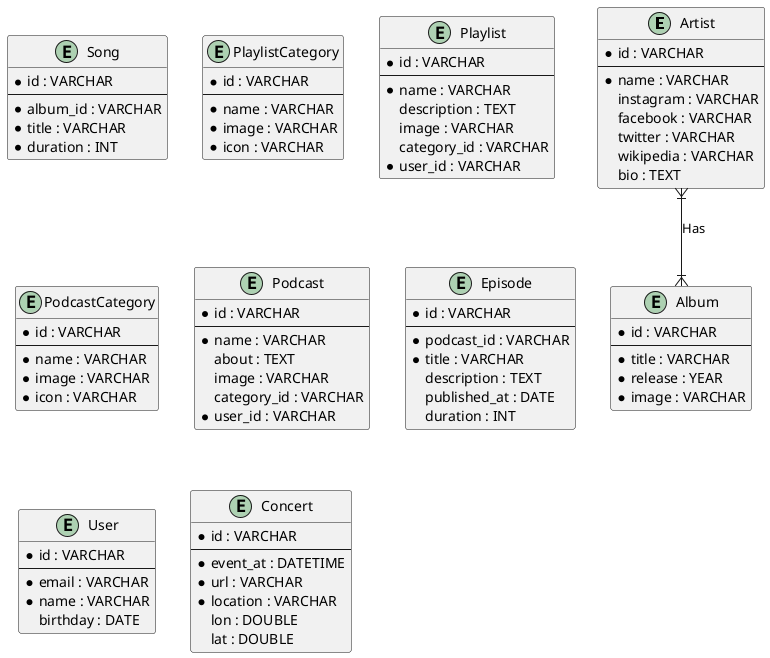 @startuml spotify
entity Artist {
    * id : VARCHAR
    --
    * name : VARCHAR
' more info artis
    instagram : VARCHAR
    facebook : VARCHAR
    twitter : VARCHAR
    wikipedia : VARCHAR
    ' bio artist
    bio : TEXT   
}

entity Album {
    * id : VARCHAR
    --
    * title : VARCHAR
    * release : YEAR
    * image : VARCHAR
}

entity Song {
    * id : VARCHAR
    --
    * album_id : VARCHAR
    * title : VARCHAR
    * duration : INT
}

entity PlaylistCategory {
    * id : VARCHAR
    --
    * name : VARCHAR
    * image : VARCHAR
    * icon : VARCHAR
}

entity Playlist {
    * id : VARCHAR
    --
    * name : VARCHAR
    description : TEXT
    image : VARCHAR
    category_id : VARCHAR
    * user_id : VARCHAR
}

entity PodcastCategory {
    * id : VARCHAR
    --
    * name : VARCHAR
    * image : VARCHAR
    * icon : VARCHAR
}

entity Podcast {
    * id : VARCHAR
    --
    * name : VARCHAR
    about : TEXT
    image : VARCHAR
    category_id : VARCHAR
    * user_id : VARCHAR
}

entity Episode {
    * id : VARCHAR
    --
    * podcast_id : VARCHAR
    * title : VARCHAR
    description : TEXT
    published_at : DATE
    duration : INT
}

entity User {
    * id : VARCHAR
    --
    * email : VARCHAR
    * name : VARCHAR
    birthday : DATE
}

entity Concert {
    * id : VARCHAR
    --
    * event_at : DATETIME
    * url : VARCHAR
    * location : VARCHAR
    lon : DOUBLE
    lat : DOUBLE
}

Artist }|--|{ Album : Has
' Album ||--|{ Song : Contains
' Artist }|--|{ Song : Sing
' PlaylistCategory |o--|{ Playlist : Contains
' User ||--o{ Playlist : Create
' Playlist }o--o{ Song : Contains
' PodcastCategory |o--|{ Podcast : Contains
' User ||--o{ Podcast : Create
' Podcast ||--o{ Episode : Contains
' Artist }|--o{ Concert : Perform
' User }o--o{ Artist : Follow
' User }o--o{ Song : Liked Song
' User }o--o{ Playlist : Follow

@enduml